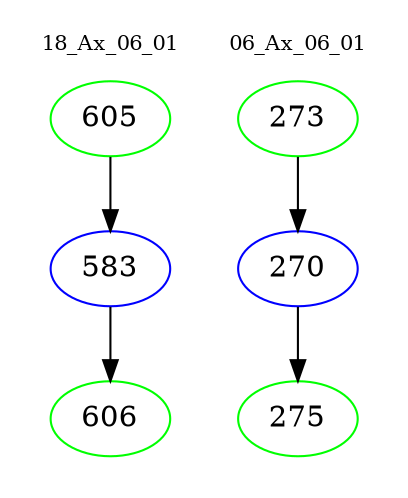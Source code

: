 digraph{
subgraph cluster_0 {
color = white
label = "18_Ax_06_01";
fontsize=10;
T0_605 [label="605", color="green"]
T0_605 -> T0_583 [color="black"]
T0_583 [label="583", color="blue"]
T0_583 -> T0_606 [color="black"]
T0_606 [label="606", color="green"]
}
subgraph cluster_1 {
color = white
label = "06_Ax_06_01";
fontsize=10;
T1_273 [label="273", color="green"]
T1_273 -> T1_270 [color="black"]
T1_270 [label="270", color="blue"]
T1_270 -> T1_275 [color="black"]
T1_275 [label="275", color="green"]
}
}
